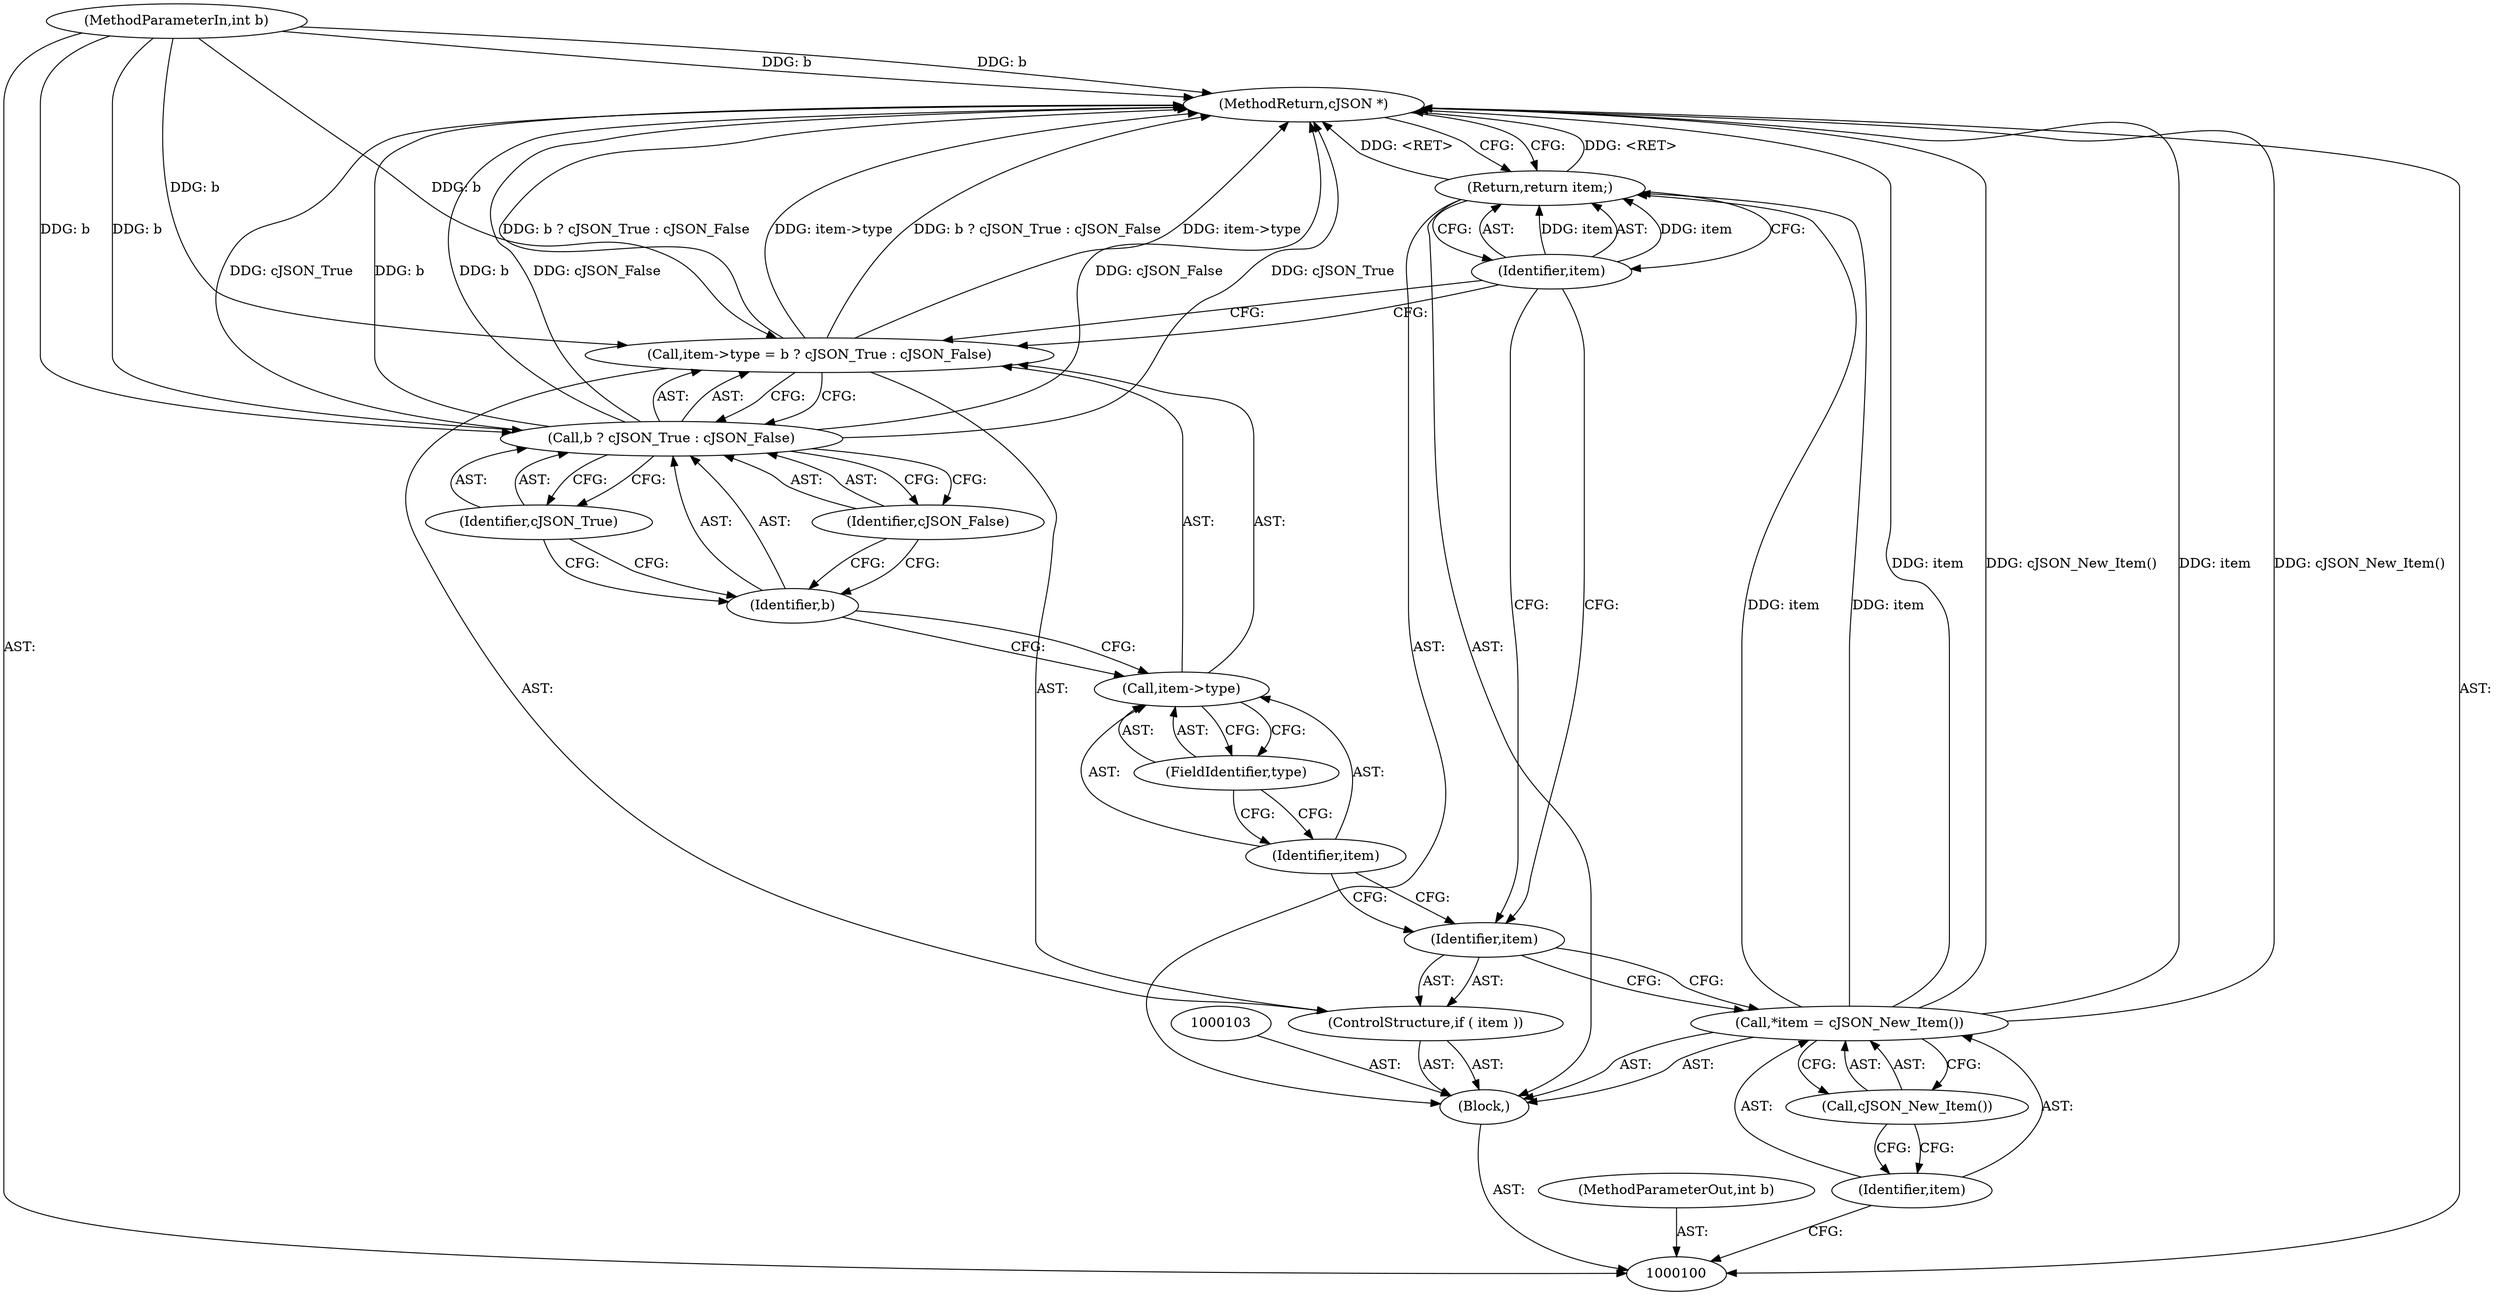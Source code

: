 digraph "1_iperf_91f2fa59e8ed80dfbf400add0164ee0e508e412a_4" {
"1000119" [label="(MethodReturn,cJSON *)"];
"1000101" [label="(MethodParameterIn,int b)"];
"1000144" [label="(MethodParameterOut,int b)"];
"1000102" [label="(Block,)"];
"1000106" [label="(Call,cJSON_New_Item())"];
"1000104" [label="(Call,*item = cJSON_New_Item())"];
"1000105" [label="(Identifier,item)"];
"1000107" [label="(ControlStructure,if ( item ))"];
"1000108" [label="(Identifier,item)"];
"1000113" [label="(Call,b ? cJSON_True : cJSON_False)"];
"1000114" [label="(Identifier,b)"];
"1000115" [label="(Identifier,cJSON_True)"];
"1000109" [label="(Call,item->type = b ? cJSON_True : cJSON_False)"];
"1000110" [label="(Call,item->type)"];
"1000111" [label="(Identifier,item)"];
"1000116" [label="(Identifier,cJSON_False)"];
"1000112" [label="(FieldIdentifier,type)"];
"1000117" [label="(Return,return item;)"];
"1000118" [label="(Identifier,item)"];
"1000119" -> "1000100"  [label="AST: "];
"1000119" -> "1000117"  [label="CFG: "];
"1000104" -> "1000119"  [label="DDG: item"];
"1000104" -> "1000119"  [label="DDG: cJSON_New_Item()"];
"1000113" -> "1000119"  [label="DDG: b"];
"1000113" -> "1000119"  [label="DDG: cJSON_True"];
"1000113" -> "1000119"  [label="DDG: cJSON_False"];
"1000109" -> "1000119"  [label="DDG: b ? cJSON_True : cJSON_False"];
"1000109" -> "1000119"  [label="DDG: item->type"];
"1000101" -> "1000119"  [label="DDG: b"];
"1000117" -> "1000119"  [label="DDG: <RET>"];
"1000101" -> "1000100"  [label="AST: "];
"1000101" -> "1000119"  [label="DDG: b"];
"1000101" -> "1000109"  [label="DDG: b"];
"1000101" -> "1000113"  [label="DDG: b"];
"1000144" -> "1000100"  [label="AST: "];
"1000102" -> "1000100"  [label="AST: "];
"1000103" -> "1000102"  [label="AST: "];
"1000104" -> "1000102"  [label="AST: "];
"1000107" -> "1000102"  [label="AST: "];
"1000117" -> "1000102"  [label="AST: "];
"1000106" -> "1000104"  [label="AST: "];
"1000106" -> "1000105"  [label="CFG: "];
"1000104" -> "1000106"  [label="CFG: "];
"1000104" -> "1000102"  [label="AST: "];
"1000104" -> "1000106"  [label="CFG: "];
"1000105" -> "1000104"  [label="AST: "];
"1000106" -> "1000104"  [label="AST: "];
"1000108" -> "1000104"  [label="CFG: "];
"1000104" -> "1000119"  [label="DDG: item"];
"1000104" -> "1000119"  [label="DDG: cJSON_New_Item()"];
"1000104" -> "1000117"  [label="DDG: item"];
"1000105" -> "1000104"  [label="AST: "];
"1000105" -> "1000100"  [label="CFG: "];
"1000106" -> "1000105"  [label="CFG: "];
"1000107" -> "1000102"  [label="AST: "];
"1000108" -> "1000107"  [label="AST: "];
"1000109" -> "1000107"  [label="AST: "];
"1000108" -> "1000107"  [label="AST: "];
"1000108" -> "1000104"  [label="CFG: "];
"1000111" -> "1000108"  [label="CFG: "];
"1000118" -> "1000108"  [label="CFG: "];
"1000113" -> "1000109"  [label="AST: "];
"1000113" -> "1000115"  [label="CFG: "];
"1000113" -> "1000116"  [label="CFG: "];
"1000114" -> "1000113"  [label="AST: "];
"1000115" -> "1000113"  [label="AST: "];
"1000116" -> "1000113"  [label="AST: "];
"1000109" -> "1000113"  [label="CFG: "];
"1000113" -> "1000119"  [label="DDG: b"];
"1000113" -> "1000119"  [label="DDG: cJSON_True"];
"1000113" -> "1000119"  [label="DDG: cJSON_False"];
"1000101" -> "1000113"  [label="DDG: b"];
"1000114" -> "1000113"  [label="AST: "];
"1000114" -> "1000110"  [label="CFG: "];
"1000115" -> "1000114"  [label="CFG: "];
"1000116" -> "1000114"  [label="CFG: "];
"1000115" -> "1000113"  [label="AST: "];
"1000115" -> "1000114"  [label="CFG: "];
"1000113" -> "1000115"  [label="CFG: "];
"1000109" -> "1000107"  [label="AST: "];
"1000109" -> "1000113"  [label="CFG: "];
"1000110" -> "1000109"  [label="AST: "];
"1000113" -> "1000109"  [label="AST: "];
"1000118" -> "1000109"  [label="CFG: "];
"1000109" -> "1000119"  [label="DDG: b ? cJSON_True : cJSON_False"];
"1000109" -> "1000119"  [label="DDG: item->type"];
"1000101" -> "1000109"  [label="DDG: b"];
"1000110" -> "1000109"  [label="AST: "];
"1000110" -> "1000112"  [label="CFG: "];
"1000111" -> "1000110"  [label="AST: "];
"1000112" -> "1000110"  [label="AST: "];
"1000114" -> "1000110"  [label="CFG: "];
"1000111" -> "1000110"  [label="AST: "];
"1000111" -> "1000108"  [label="CFG: "];
"1000112" -> "1000111"  [label="CFG: "];
"1000116" -> "1000113"  [label="AST: "];
"1000116" -> "1000114"  [label="CFG: "];
"1000113" -> "1000116"  [label="CFG: "];
"1000112" -> "1000110"  [label="AST: "];
"1000112" -> "1000111"  [label="CFG: "];
"1000110" -> "1000112"  [label="CFG: "];
"1000117" -> "1000102"  [label="AST: "];
"1000117" -> "1000118"  [label="CFG: "];
"1000118" -> "1000117"  [label="AST: "];
"1000119" -> "1000117"  [label="CFG: "];
"1000117" -> "1000119"  [label="DDG: <RET>"];
"1000118" -> "1000117"  [label="DDG: item"];
"1000104" -> "1000117"  [label="DDG: item"];
"1000118" -> "1000117"  [label="AST: "];
"1000118" -> "1000109"  [label="CFG: "];
"1000118" -> "1000108"  [label="CFG: "];
"1000117" -> "1000118"  [label="CFG: "];
"1000118" -> "1000117"  [label="DDG: item"];
}
